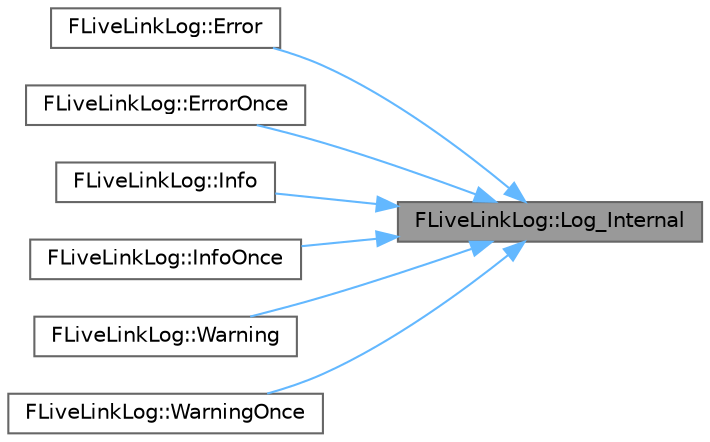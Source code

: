 digraph "FLiveLinkLog::Log_Internal"
{
 // INTERACTIVE_SVG=YES
 // LATEX_PDF_SIZE
  bgcolor="transparent";
  edge [fontname=Helvetica,fontsize=10,labelfontname=Helvetica,labelfontsize=10];
  node [fontname=Helvetica,fontsize=10,shape=box,height=0.2,width=0.4];
  rankdir="RL";
  Node1 [id="Node000001",label="FLiveLinkLog::Log_Internal",height=0.2,width=0.4,color="gray40", fillcolor="grey60", style="filled", fontcolor="black",tooltip=" "];
  Node1 -> Node2 [id="edge1_Node000001_Node000002",dir="back",color="steelblue1",style="solid",tooltip=" "];
  Node2 [id="Node000002",label="FLiveLinkLog::Error",height=0.2,width=0.4,color="grey40", fillcolor="white", style="filled",URL="$db/d2f/classFLiveLinkLog.html#a9f30a1bb9080ec3239f314048c68acab",tooltip="Write an error in to the LiveLink log."];
  Node1 -> Node3 [id="edge2_Node000001_Node000003",dir="back",color="steelblue1",style="solid",tooltip=" "];
  Node3 [id="Node000003",label="FLiveLinkLog::ErrorOnce",height=0.2,width=0.4,color="grey40", fillcolor="white", style="filled",URL="$db/d2f/classFLiveLinkLog.html#ab7d707a4841953969a2fcff31c36eb3f",tooltip="Write a error in to the LiveLink log."];
  Node1 -> Node4 [id="edge3_Node000001_Node000004",dir="back",color="steelblue1",style="solid",tooltip=" "];
  Node4 [id="Node000004",label="FLiveLinkLog::Info",height=0.2,width=0.4,color="grey40", fillcolor="white", style="filled",URL="$db/d2f/classFLiveLinkLog.html#ab096ae507269c780d254eed184a69169",tooltip="Write an info in to the LiveLink log."];
  Node1 -> Node5 [id="edge4_Node000001_Node000005",dir="back",color="steelblue1",style="solid",tooltip=" "];
  Node5 [id="Node000005",label="FLiveLinkLog::InfoOnce",height=0.2,width=0.4,color="grey40", fillcolor="white", style="filled",URL="$db/d2f/classFLiveLinkLog.html#afe060320130a31a61cfe489b02567d25",tooltip="Write a info in to the LiveLink log."];
  Node1 -> Node6 [id="edge5_Node000001_Node000006",dir="back",color="steelblue1",style="solid",tooltip=" "];
  Node6 [id="Node000006",label="FLiveLinkLog::Warning",height=0.2,width=0.4,color="grey40", fillcolor="white", style="filled",URL="$db/d2f/classFLiveLinkLog.html#a791d62b4b0eeced6c0e831c294fe3b29",tooltip="Write an warning in to the LiveLink log."];
  Node1 -> Node7 [id="edge6_Node000001_Node000007",dir="back",color="steelblue1",style="solid",tooltip=" "];
  Node7 [id="Node000007",label="FLiveLinkLog::WarningOnce",height=0.2,width=0.4,color="grey40", fillcolor="white", style="filled",URL="$db/d2f/classFLiveLinkLog.html#afbd716a116c48d2b40e8466462649a5d",tooltip="Write a warning in to the LiveLink log."];
}
